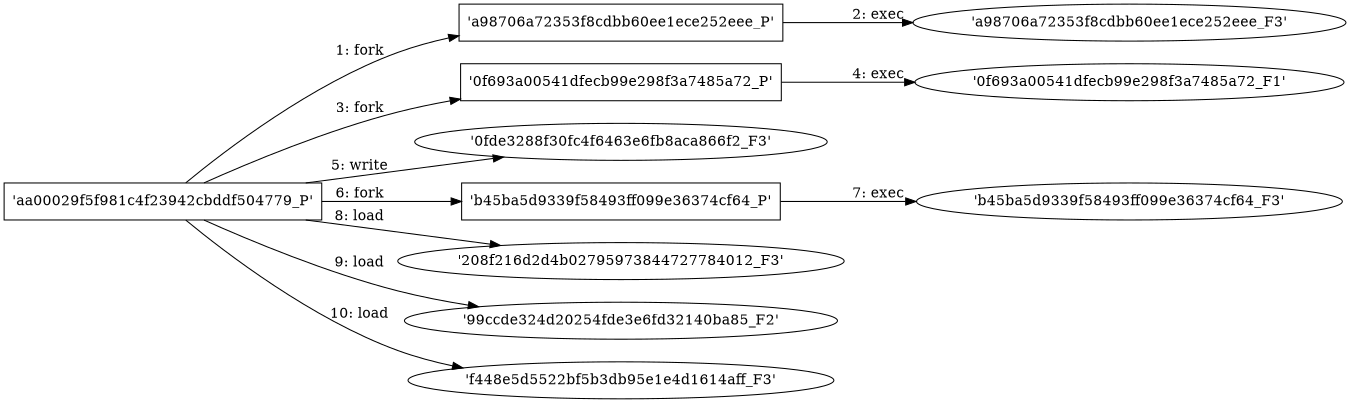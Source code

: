 digraph "D:\Learning\Paper\apt\基于CTI的攻击预警\Dataset\攻击图\ASGfromALLCTI\Vulnerability Spotlight Dell Precision Optimizer and Invincea Vulnerabilities.dot" {
rankdir="LR"
size="9"
fixedsize="false"
splines="true"
nodesep=0.3
ranksep=0
fontsize=10
overlap="scalexy"
engine= "neato"
	"'aa00029f5f981c4f23942cbddf504779_P'" [node_type=Process shape=box]
	"'a98706a72353f8cdbb60ee1ece252eee_P'" [node_type=Process shape=box]
	"'aa00029f5f981c4f23942cbddf504779_P'" -> "'a98706a72353f8cdbb60ee1ece252eee_P'" [label="1: fork"]
	"'a98706a72353f8cdbb60ee1ece252eee_P'" [node_type=Process shape=box]
	"'a98706a72353f8cdbb60ee1ece252eee_F3'" [node_type=File shape=ellipse]
	"'a98706a72353f8cdbb60ee1ece252eee_P'" -> "'a98706a72353f8cdbb60ee1ece252eee_F3'" [label="2: exec"]
	"'aa00029f5f981c4f23942cbddf504779_P'" [node_type=Process shape=box]
	"'0f693a00541dfecb99e298f3a7485a72_P'" [node_type=Process shape=box]
	"'aa00029f5f981c4f23942cbddf504779_P'" -> "'0f693a00541dfecb99e298f3a7485a72_P'" [label="3: fork"]
	"'0f693a00541dfecb99e298f3a7485a72_P'" [node_type=Process shape=box]
	"'0f693a00541dfecb99e298f3a7485a72_F1'" [node_type=File shape=ellipse]
	"'0f693a00541dfecb99e298f3a7485a72_P'" -> "'0f693a00541dfecb99e298f3a7485a72_F1'" [label="4: exec"]
	"'0fde3288f30fc4f6463e6fb8aca866f2_F3'" [node_type=file shape=ellipse]
	"'aa00029f5f981c4f23942cbddf504779_P'" [node_type=Process shape=box]
	"'aa00029f5f981c4f23942cbddf504779_P'" -> "'0fde3288f30fc4f6463e6fb8aca866f2_F3'" [label="5: write"]
	"'aa00029f5f981c4f23942cbddf504779_P'" [node_type=Process shape=box]
	"'b45ba5d9339f58493ff099e36374cf64_P'" [node_type=Process shape=box]
	"'aa00029f5f981c4f23942cbddf504779_P'" -> "'b45ba5d9339f58493ff099e36374cf64_P'" [label="6: fork"]
	"'b45ba5d9339f58493ff099e36374cf64_P'" [node_type=Process shape=box]
	"'b45ba5d9339f58493ff099e36374cf64_F3'" [node_type=File shape=ellipse]
	"'b45ba5d9339f58493ff099e36374cf64_P'" -> "'b45ba5d9339f58493ff099e36374cf64_F3'" [label="7: exec"]
	"'208f216d2d4b02795973844727784012_F3'" [node_type=file shape=ellipse]
	"'aa00029f5f981c4f23942cbddf504779_P'" [node_type=Process shape=box]
	"'aa00029f5f981c4f23942cbddf504779_P'" -> "'208f216d2d4b02795973844727784012_F3'" [label="8: load"]
	"'99ccde324d20254fde3e6fd32140ba85_F2'" [node_type=file shape=ellipse]
	"'aa00029f5f981c4f23942cbddf504779_P'" [node_type=Process shape=box]
	"'aa00029f5f981c4f23942cbddf504779_P'" -> "'99ccde324d20254fde3e6fd32140ba85_F2'" [label="9: load"]
	"'f448e5d5522bf5b3db95e1e4d1614aff_F3'" [node_type=file shape=ellipse]
	"'aa00029f5f981c4f23942cbddf504779_P'" [node_type=Process shape=box]
	"'aa00029f5f981c4f23942cbddf504779_P'" -> "'f448e5d5522bf5b3db95e1e4d1614aff_F3'" [label="10: load"]
}
